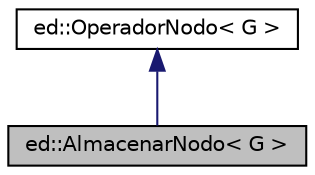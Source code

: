 digraph "ed::AlmacenarNodo&lt; G &gt;"
{
  edge [fontname="Helvetica",fontsize="10",labelfontname="Helvetica",labelfontsize="10"];
  node [fontname="Helvetica",fontsize="10",shape=record];
  Node2 [label="ed::AlmacenarNodo\< G \>",height=0.2,width=0.4,color="black", fillcolor="grey75", style="filled", fontcolor="black"];
  Node3 -> Node2 [dir="back",color="midnightblue",fontsize="10",style="solid",fontname="Helvetica"];
  Node3 [label="ed::OperadorNodo\< G \>",height=0.2,width=0.4,color="black", fillcolor="white", style="filled",URL="$classed_1_1OperadorNodo.html",tooltip="Interfaz para definir operaciones sobre un nodo de un Arbol. "];
}
